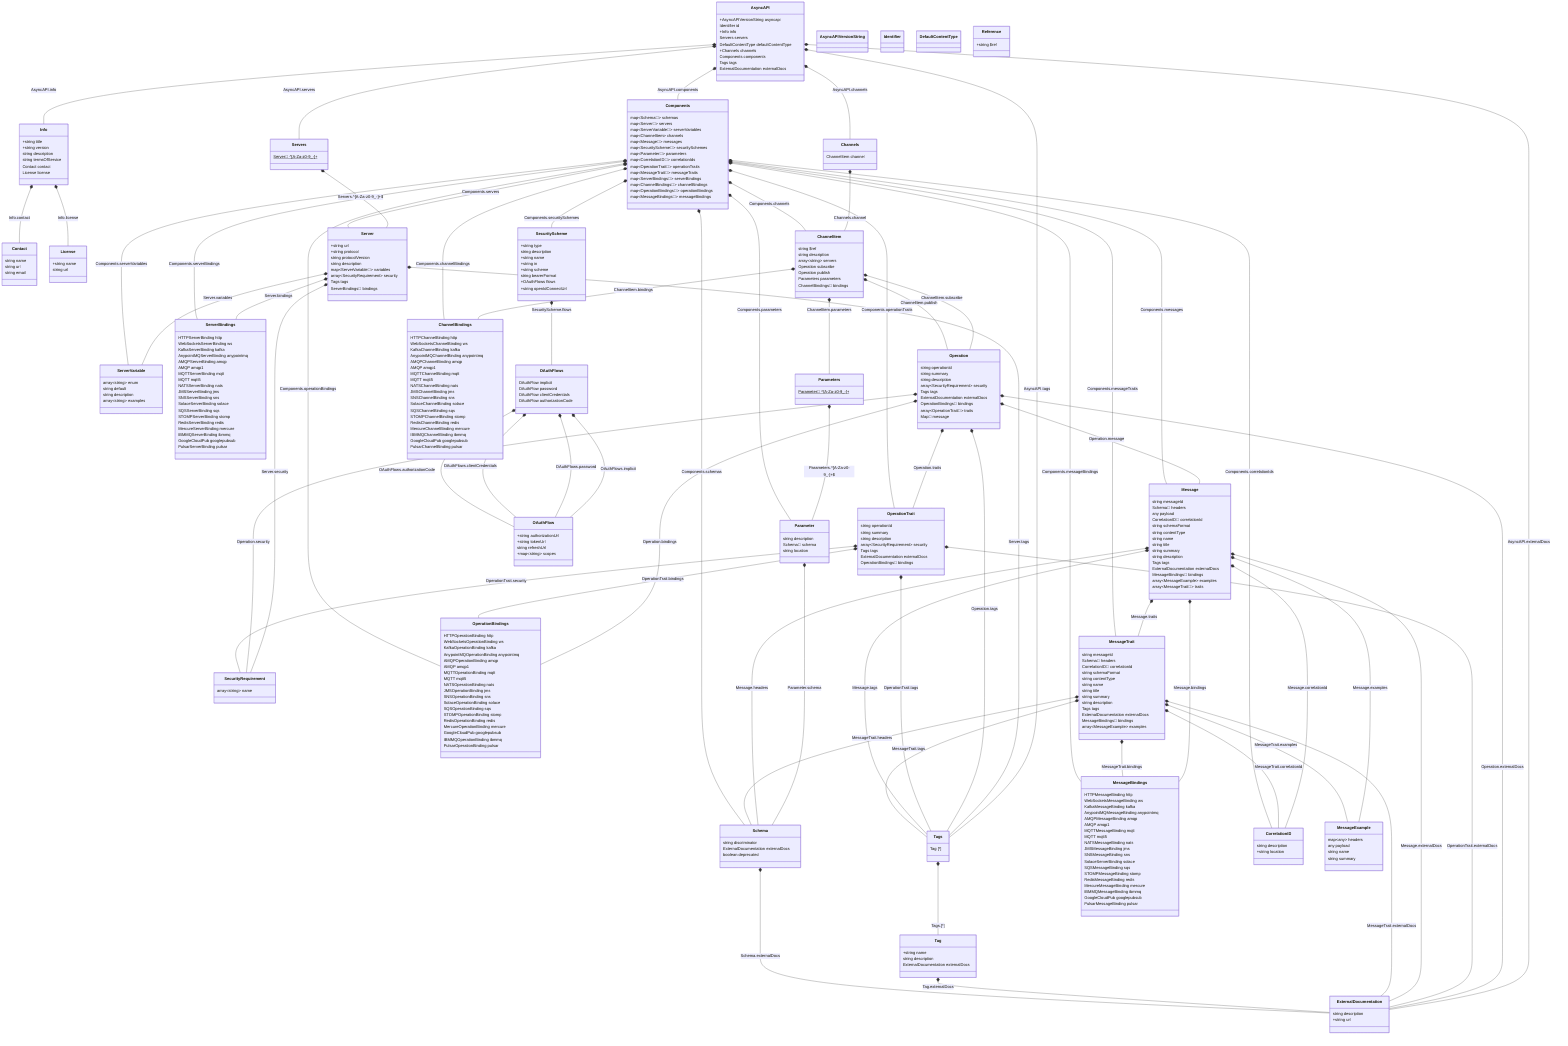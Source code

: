 classDiagram
  class AsyncAPI:::AsyncAPI {
    +AsyncAPIVersionString asyncapi
    Identifier id
    +Info info
    Servers servers
    DefaultContentType defaultContentType
    +Channels channels
    Components components
    Tags tags
    ExternalDocumentation externalDocs
  }
  AsyncAPI *-- Info : AsyncAPI.info
  AsyncAPI *-- Servers : AsyncAPI.servers
  AsyncAPI *-- Channels : AsyncAPI.channels
  AsyncAPI *-- Components : AsyncAPI.components
  AsyncAPI *-- Tags : AsyncAPI.tags
  AsyncAPI *-- ExternalDocumentation : AsyncAPI.externalDocs

  class AsyncAPIVersionString:::AsyncAPIVersionString {
  }

  class Identifier:::Identifier {
  }

  class Info:::Info {
    +string title
    +string version
    string description
    string termsOfService
    Contact contact
    License license
  }
  Info *-- Contact : Info.contact
  Info *-- License : Info.license

  class Contact:::Contact {
    string name
    string url
    string email
  }

  class License:::License {
    +string name
    string url
  }

  class Servers:::Servers {
    Server🔗 ^[A-Za-z0-9_\-]+$
  }
  Servers *-- Server : Servers.^[A-Za-z0-9_\-]+$

  class Server:::Server {
    +string url
    +string protocol
    string protocolVersion
    string description
    map~ServerVariable🔗~ variables
    array~SecurityRequirement~ security
    Tags tags
    ServerBindings🔗 bindings
  }
  Server *-- ServerVariable : Server.variables
  Server *-- SecurityRequirement : Server.security
  Server *-- Tags : Server.tags
  Server *-- ServerBindings : Server.bindings

  class ServerVariable:::ServerVariable {
    array~string~ enum
    string default
    string description
    array~string~ examples
  }

  class DefaultContentType:::DefaultContentType {
  }

  class Channels:::Channels {
    ChannelItem channel
  }
  Channels *-- ChannelItem : Channels.channel

  class ChannelItem:::ChannelItem {
    string $ref
    string description
    array~string~ servers
    Operation subscribe
    Operation publish
    Parameters parameters
    ChannelBindings🔗 bindings
  }
  ChannelItem *-- Operation : ChannelItem.subscribe
  ChannelItem *-- Operation : ChannelItem.publish
  ChannelItem *-- Parameters : ChannelItem.parameters
  ChannelItem *-- ChannelBindings : ChannelItem.bindings

  class Operation:::Operation {
    string operationId
    string summary
    string description
    array~SecurityRequirement~ security
    Tags tags
    ExternalDocumentation externalDocs
    OperationBindings🔗 bindings
    array~OperationTrait🔗~ traits
    Map🔗 message
  }
  Operation *-- SecurityRequirement : Operation.security
  Operation *-- Tags : Operation.tags
  Operation *-- ExternalDocumentation : Operation.externalDocs
  Operation *-- OperationBindings : Operation.bindings
  Operation *-- OperationTrait : Operation.traits
  Operation *-- Message : Operation.message

  class OperationTrait:::OperationTrait {
    string operationId
    string summary
    string description
    array~SecurityRequirement~ security
    Tags tags
    ExternalDocumentation externalDocs
    OperationBindings🔗 bindings
  }
  OperationTrait *-- SecurityRequirement : OperationTrait.security
  OperationTrait *-- Tags : OperationTrait.tags
  OperationTrait *-- ExternalDocumentation : OperationTrait.externalDocs
  OperationTrait *-- OperationBindings : OperationTrait.bindings

  class Parameters:::Parameters {
    Parameter🔗 ^[A-Za-z0-9_\-]+$
  }
  Parameters *-- Parameter : Parameters.^[A-Za-z0-9_\-]+$

  class Parameter:::Parameter {
    string description
    Schema🔗 schema
    string location
  }
  Parameter *-- Schema : Parameter.schema

  class ServerBindings:::ServerBindings {
    HTTPServerBinding http
    WebSocketsServerBinding ws
    KafkaServerBinding kafka
    AnypointMQServerBinding anypointmq
    AMQPServerBinding amqp
    AMQP amqp1
    MQTTServerBinding mqtt
    MQTT mqtt5
    NATSServerBinding nats
    JMSServerBinding jms
    SNSServerBinding sns
    SolaceServerBinding solace
    SQSServerBinding sqs
    STOMPServerBinding stomp
    RedisServerBinding redis
    MercureServerBinding mercure
    IBMMQServerBinding ibmmq
    GoogleCloudPub googlepubsub
    PulsarServerBinding pulsar
  }

  class ChannelBindings:::ChannelBindings {
    HTTPChannelBinding http
    WebSocketsChannelBinding ws
    KafkaChannelBinding kafka
    AnypointMQChannelBinding anypointmq
    AMQPChannelBinding amqp
    AMQP amqp1
    MQTTChannelBinding mqtt
    MQTT mqtt5
    NATSChannelBinding nats
    JMSChannelBinding jms
    SNSChannelBinding sns
    SolaceChannelBinding solace
    SQSChannelBinding sqs
    STOMPChannelBinding stomp
    RedisChannelBinding redis
    MercureChannelBinding mercure
    IBMMQChannelBinding ibmmq
    GoogleCloudPub googlepubsub
    PulsarChannelBinding pulsar
  }

  class OperationBindings:::OperationBindings {
    HTTPOperationBinding http
    WebSocketsOperationBinding ws
    KafkaOperationBinding kafka
    AnypointMQOperationBinding anypointmq
    AMQPOperationBinding amqp
    AMQP amqp1
    MQTTOperationBinding mqtt
    MQTT mqtt5
    NATSOperationBinding nats
    JMSOperationBinding jms
    SNSOperationBinding sns
    SolaceOperationBinding solace
    SQSOperationBinding sqs
    STOMPOperationBinding stomp
    RedisOperationBinding redis
    MercureOperationBinding mercure
    GoogleCloudPub googlepubsub
    IBMMQOperationBinding ibmmq
    PulsarOperationBinding pulsar
  }

  class MessageBindings:::MessageBindings {
    HTTPMessageBinding http
    WebSocketsMessageBinding ws
    KafkaMessageBinding kafka
    AnypointMQMessageBinding anypointmq
    AMQPMessageBinding amqp
    AMQP amqp1
    MQTTMessageBinding mqtt
    MQTT mqtt5
    NATSMessageBinding nats
    JMSMessageBinding jms
    SNSMessageBinding sns
    SolaceServerBinding solace
    SQSMessageBinding sqs
    STOMPMessageBinding stomp
    RedisMessageBinding redis
    MercureMessageBinding mercure
    IBMMQMessageBinding ibmmq
    GoogleCloudPub googlepubsub
    PulsarMessageBinding pulsar
  }

  class Message:::Message {
    string messageId
    Schema🔗 headers
    any payload
    CorrelationID🔗 correlationId
    string schemaFormat
    string contentType
    string name
    string title
    string summary
    string description
    Tags tags
    ExternalDocumentation externalDocs
    MessageBindings🔗 bindings
    array~MessageExample~ examples
    array~MessageTrait🔗~ traits
  }
  Message *-- Schema : Message.headers
  Message *-- CorrelationID : Message.correlationId
  Message *-- Tags : Message.tags
  Message *-- ExternalDocumentation : Message.externalDocs
  Message *-- MessageBindings : Message.bindings
  Message *-- MessageExample : Message.examples
  Message *-- MessageTrait : Message.traits

  class MessageTrait:::MessageTrait {
    string messageId
    Schema🔗 headers
    CorrelationID🔗 correlationId
    string schemaFormat
    string contentType
    string name
    string title
    string summary
    string description
    Tags tags
    ExternalDocumentation externalDocs
    MessageBindings🔗 bindings
    array~MessageExample~ examples
  }
  MessageTrait *-- Schema : MessageTrait.headers
  MessageTrait *-- CorrelationID : MessageTrait.correlationId
  MessageTrait *-- Tags : MessageTrait.tags
  MessageTrait *-- ExternalDocumentation : MessageTrait.externalDocs
  MessageTrait *-- MessageBindings : MessageTrait.bindings
  MessageTrait *-- MessageExample : MessageTrait.examples

  class MessageExample:::MessageExample {
    map~any~ headers
    any payload
    string name
    string summary
  }

  class Tags:::Tags {
    Tag [*]
  }
  Tags *-- Tag : Tags.[*]

  class Tag:::Tag {
    +string name
    string description
    ExternalDocumentation externalDocs
  }
  Tag *-- ExternalDocumentation : Tag.externalDocs

  class ExternalDocumentation:::ExternalDocumentation {
    string description
    +string url
  }

  class Reference:::Reference {
    +string $ref
  }

  class Components:::Components {
    map~Schema🔗~ schemas
    map~Server🔗~ servers
    map~ServerVariable🔗~ serverVariables
    map~ChannelItem~ channels
    map~Message🔗~ messages
    map~SecurityScheme🔗~ securitySchemes
    map~Parameter🔗~ parameters
    map~CorrelationID🔗~ correlationIds
    map~OperationTrait🔗~ operationTraits
    map~MessageTrait🔗~ messageTraits
    map~ServerBindings🔗~ serverBindings
    map~ChannelBindings🔗~ channelBindings
    map~OperationBindings🔗~ operationBindings
    map~MessageBindings🔗~ messageBindings
  }
  Components *-- Schema : Components.schemas
  Components *-- Server : Components.servers
  Components *-- ServerVariable : Components.serverVariables
  Components *-- ChannelItem : Components.channels
  Components *-- Message : Components.messages
  Components *-- SecurityScheme : Components.securitySchemes
  Components *-- Parameter : Components.parameters
  Components *-- CorrelationID : Components.correlationIds
  Components *-- OperationTrait : Components.operationTraits
  Components *-- MessageTrait : Components.messageTraits
  Components *-- ServerBindings : Components.serverBindings
  Components *-- ChannelBindings : Components.channelBindings
  Components *-- OperationBindings : Components.operationBindings
  Components *-- MessageBindings : Components.messageBindings

  class Schema:::Schema {
    string discriminator
    ExternalDocumentation externalDocs
    boolean deprecated
  }
  Schema *-- ExternalDocumentation : Schema.externalDocs

  class SecurityScheme:::SecurityScheme {
    +string type
    string description
    +string name
    +string in
    +string scheme
    string bearerFormat
    +OAuthFlows flows
    +string openIdConnectUrl
  }
  SecurityScheme *-- OAuthFlows : SecurityScheme.flows

  class OAuthFlows:::OAuthFlows {
    OAuthFlow implicit
    OAuthFlow password
    OAuthFlow clientCredentials
    OAuthFlow authorizationCode
  }
  OAuthFlows *-- OAuthFlow : OAuthFlows.implicit
  OAuthFlows *-- OAuthFlow : OAuthFlows.password
  OAuthFlows *-- OAuthFlow : OAuthFlows.clientCredentials
  OAuthFlows *-- OAuthFlow : OAuthFlows.authorizationCode

  class OAuthFlow:::OAuthFlow {
    +string authorizationUrl
    +string tokenUrl
    string refreshUrl
    +map~string~ scopes
  }

  class SecurityRequirement:::SecurityRequirement {
    array~string~ name
  }

  class CorrelationID:::CorrelationID {
    string description
    +string location
  }
